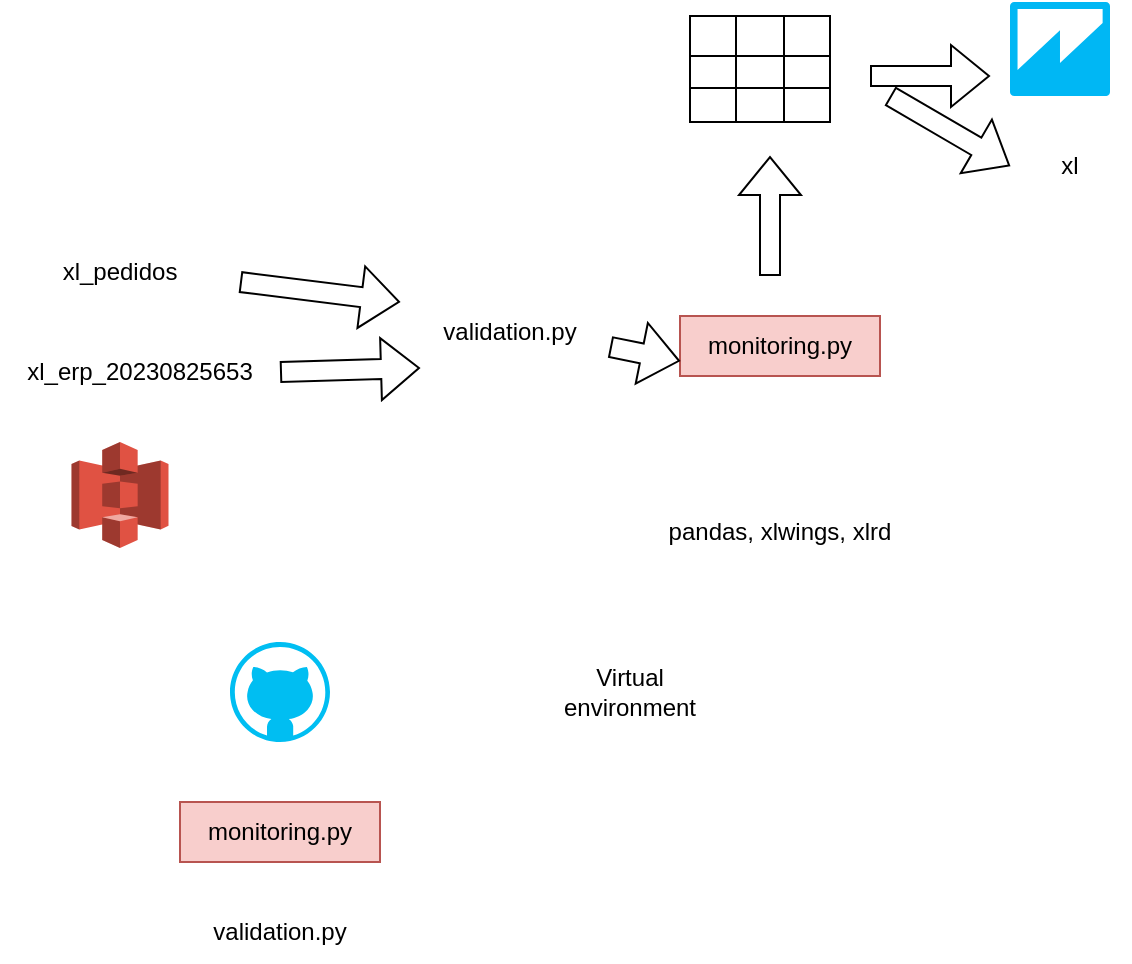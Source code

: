<mxfile version="24.7.6">
  <diagram name="Page-1" id="f-uisQbhkdSaIHGBwfL-">
    <mxGraphModel dx="898" dy="590" grid="1" gridSize="10" guides="1" tooltips="1" connect="1" arrows="1" fold="1" page="1" pageScale="1" pageWidth="850" pageHeight="1100" math="0" shadow="0">
      <root>
        <mxCell id="0" />
        <mxCell id="1" parent="0" />
        <mxCell id="hCPEfPg-iWk2_4fG2lsy-2" value="monitoring.py" style="text;html=1;align=center;verticalAlign=middle;whiteSpace=wrap;rounded=0;fillColor=#f8cecc;strokeColor=#b85450;" parent="1" vertex="1">
          <mxGeometry x="420" y="187" width="100" height="30" as="geometry" />
        </mxCell>
        <mxCell id="hCPEfPg-iWk2_4fG2lsy-4" value="xl_pedidos" style="text;html=1;align=center;verticalAlign=middle;whiteSpace=wrap;rounded=0;" parent="1" vertex="1">
          <mxGeometry x="110" y="150" width="60" height="30" as="geometry" />
        </mxCell>
        <mxCell id="hCPEfPg-iWk2_4fG2lsy-5" value="xl_erp_20230825653" style="text;html=1;align=center;verticalAlign=middle;whiteSpace=wrap;rounded=0;" parent="1" vertex="1">
          <mxGeometry x="80" y="200" width="140" height="30" as="geometry" />
        </mxCell>
        <mxCell id="hCPEfPg-iWk2_4fG2lsy-6" value="" style="shape=flexArrow;endArrow=classic;html=1;rounded=0;" parent="1" edge="1">
          <mxGeometry width="50" height="50" relative="1" as="geometry">
            <mxPoint x="200" y="170" as="sourcePoint" />
            <mxPoint x="280" y="180" as="targetPoint" />
          </mxGeometry>
        </mxCell>
        <mxCell id="hCPEfPg-iWk2_4fG2lsy-7" value="" style="shape=flexArrow;endArrow=classic;html=1;rounded=0;exitX=1;exitY=0.5;exitDx=0;exitDy=0;" parent="1" source="hCPEfPg-iWk2_4fG2lsy-5" edge="1">
          <mxGeometry width="50" height="50" relative="1" as="geometry">
            <mxPoint x="260" y="220" as="sourcePoint" />
            <mxPoint x="290" y="213" as="targetPoint" />
          </mxGeometry>
        </mxCell>
        <mxCell id="hCPEfPg-iWk2_4fG2lsy-8" value="" style="outlineConnect=0;dashed=0;verticalLabelPosition=bottom;verticalAlign=top;align=center;html=1;shape=mxgraph.aws3.s3;fillColor=#E05243;gradientColor=none;" parent="1" vertex="1">
          <mxGeometry x="115.75" y="250" width="48.5" height="53" as="geometry" />
        </mxCell>
        <mxCell id="hCPEfPg-iWk2_4fG2lsy-12" value="" style="shape=table;startSize=0;container=1;collapsible=0;childLayout=tableLayout;fontSize=16;" parent="1" vertex="1">
          <mxGeometry x="425" y="37" width="70" height="53" as="geometry" />
        </mxCell>
        <mxCell id="hCPEfPg-iWk2_4fG2lsy-13" value="" style="shape=tableRow;horizontal=0;startSize=0;swimlaneHead=0;swimlaneBody=0;strokeColor=inherit;top=0;left=0;bottom=0;right=0;collapsible=0;dropTarget=0;fillColor=none;points=[[0,0.5],[1,0.5]];portConstraint=eastwest;fontSize=16;" parent="hCPEfPg-iWk2_4fG2lsy-12" vertex="1">
          <mxGeometry width="70" height="20" as="geometry" />
        </mxCell>
        <mxCell id="hCPEfPg-iWk2_4fG2lsy-14" value="" style="shape=partialRectangle;html=1;whiteSpace=wrap;connectable=0;strokeColor=inherit;overflow=hidden;fillColor=none;top=0;left=0;bottom=0;right=0;pointerEvents=1;fontSize=16;" parent="hCPEfPg-iWk2_4fG2lsy-13" vertex="1">
          <mxGeometry width="23" height="20" as="geometry">
            <mxRectangle width="23" height="20" as="alternateBounds" />
          </mxGeometry>
        </mxCell>
        <mxCell id="hCPEfPg-iWk2_4fG2lsy-15" value="" style="shape=partialRectangle;html=1;whiteSpace=wrap;connectable=0;strokeColor=inherit;overflow=hidden;fillColor=none;top=0;left=0;bottom=0;right=0;pointerEvents=1;fontSize=16;" parent="hCPEfPg-iWk2_4fG2lsy-13" vertex="1">
          <mxGeometry x="23" width="24" height="20" as="geometry">
            <mxRectangle width="24" height="20" as="alternateBounds" />
          </mxGeometry>
        </mxCell>
        <mxCell id="hCPEfPg-iWk2_4fG2lsy-16" value="" style="shape=partialRectangle;html=1;whiteSpace=wrap;connectable=0;strokeColor=inherit;overflow=hidden;fillColor=none;top=0;left=0;bottom=0;right=0;pointerEvents=1;fontSize=16;" parent="hCPEfPg-iWk2_4fG2lsy-13" vertex="1">
          <mxGeometry x="47" width="23" height="20" as="geometry">
            <mxRectangle width="23" height="20" as="alternateBounds" />
          </mxGeometry>
        </mxCell>
        <mxCell id="hCPEfPg-iWk2_4fG2lsy-17" value="" style="shape=tableRow;horizontal=0;startSize=0;swimlaneHead=0;swimlaneBody=0;strokeColor=inherit;top=0;left=0;bottom=0;right=0;collapsible=0;dropTarget=0;fillColor=none;points=[[0,0.5],[1,0.5]];portConstraint=eastwest;fontSize=16;" parent="hCPEfPg-iWk2_4fG2lsy-12" vertex="1">
          <mxGeometry y="20" width="70" height="16" as="geometry" />
        </mxCell>
        <mxCell id="hCPEfPg-iWk2_4fG2lsy-18" value="" style="shape=partialRectangle;html=1;whiteSpace=wrap;connectable=0;strokeColor=inherit;overflow=hidden;fillColor=none;top=0;left=0;bottom=0;right=0;pointerEvents=1;fontSize=16;" parent="hCPEfPg-iWk2_4fG2lsy-17" vertex="1">
          <mxGeometry width="23" height="16" as="geometry">
            <mxRectangle width="23" height="16" as="alternateBounds" />
          </mxGeometry>
        </mxCell>
        <mxCell id="hCPEfPg-iWk2_4fG2lsy-19" value="" style="shape=partialRectangle;html=1;whiteSpace=wrap;connectable=0;strokeColor=inherit;overflow=hidden;fillColor=none;top=0;left=0;bottom=0;right=0;pointerEvents=1;fontSize=16;" parent="hCPEfPg-iWk2_4fG2lsy-17" vertex="1">
          <mxGeometry x="23" width="24" height="16" as="geometry">
            <mxRectangle width="24" height="16" as="alternateBounds" />
          </mxGeometry>
        </mxCell>
        <mxCell id="hCPEfPg-iWk2_4fG2lsy-20" value="" style="shape=partialRectangle;html=1;whiteSpace=wrap;connectable=0;strokeColor=inherit;overflow=hidden;fillColor=none;top=0;left=0;bottom=0;right=0;pointerEvents=1;fontSize=16;" parent="hCPEfPg-iWk2_4fG2lsy-17" vertex="1">
          <mxGeometry x="47" width="23" height="16" as="geometry">
            <mxRectangle width="23" height="16" as="alternateBounds" />
          </mxGeometry>
        </mxCell>
        <mxCell id="hCPEfPg-iWk2_4fG2lsy-21" value="" style="shape=tableRow;horizontal=0;startSize=0;swimlaneHead=0;swimlaneBody=0;strokeColor=inherit;top=0;left=0;bottom=0;right=0;collapsible=0;dropTarget=0;fillColor=none;points=[[0,0.5],[1,0.5]];portConstraint=eastwest;fontSize=16;" parent="hCPEfPg-iWk2_4fG2lsy-12" vertex="1">
          <mxGeometry y="36" width="70" height="17" as="geometry" />
        </mxCell>
        <mxCell id="hCPEfPg-iWk2_4fG2lsy-22" value="" style="shape=partialRectangle;html=1;whiteSpace=wrap;connectable=0;strokeColor=inherit;overflow=hidden;fillColor=none;top=0;left=0;bottom=0;right=0;pointerEvents=1;fontSize=16;" parent="hCPEfPg-iWk2_4fG2lsy-21" vertex="1">
          <mxGeometry width="23" height="17" as="geometry">
            <mxRectangle width="23" height="17" as="alternateBounds" />
          </mxGeometry>
        </mxCell>
        <mxCell id="hCPEfPg-iWk2_4fG2lsy-23" value="" style="shape=partialRectangle;html=1;whiteSpace=wrap;connectable=0;strokeColor=inherit;overflow=hidden;fillColor=none;top=0;left=0;bottom=0;right=0;pointerEvents=1;fontSize=16;" parent="hCPEfPg-iWk2_4fG2lsy-21" vertex="1">
          <mxGeometry x="23" width="24" height="17" as="geometry">
            <mxRectangle width="24" height="17" as="alternateBounds" />
          </mxGeometry>
        </mxCell>
        <mxCell id="hCPEfPg-iWk2_4fG2lsy-24" value="" style="shape=partialRectangle;html=1;whiteSpace=wrap;connectable=0;strokeColor=inherit;overflow=hidden;fillColor=none;top=0;left=0;bottom=0;right=0;pointerEvents=1;fontSize=16;" parent="hCPEfPg-iWk2_4fG2lsy-21" vertex="1">
          <mxGeometry x="47" width="23" height="17" as="geometry">
            <mxRectangle width="23" height="17" as="alternateBounds" />
          </mxGeometry>
        </mxCell>
        <mxCell id="hCPEfPg-iWk2_4fG2lsy-25" value="" style="shape=flexArrow;endArrow=classic;html=1;rounded=0;" parent="1" edge="1">
          <mxGeometry width="50" height="50" relative="1" as="geometry">
            <mxPoint x="465" y="167" as="sourcePoint" />
            <mxPoint x="465" y="107" as="targetPoint" />
          </mxGeometry>
        </mxCell>
        <mxCell id="hCPEfPg-iWk2_4fG2lsy-26" value="" style="outlineConnect=0;dashed=0;verticalLabelPosition=bottom;verticalAlign=top;align=center;html=1;shape=mxgraph.aws3.quicksight;fillColor=#00B7F4;gradientColor=none;" parent="1" vertex="1">
          <mxGeometry x="585" y="30" width="50" height="47" as="geometry" />
        </mxCell>
        <mxCell id="hCPEfPg-iWk2_4fG2lsy-27" value="xl" style="text;html=1;align=center;verticalAlign=middle;whiteSpace=wrap;rounded=0;" parent="1" vertex="1">
          <mxGeometry x="585" y="97" width="60" height="30" as="geometry" />
        </mxCell>
        <mxCell id="hCPEfPg-iWk2_4fG2lsy-28" value="" style="shape=flexArrow;endArrow=classic;html=1;rounded=0;" parent="1" edge="1">
          <mxGeometry width="50" height="50" relative="1" as="geometry">
            <mxPoint x="515" y="67" as="sourcePoint" />
            <mxPoint x="575" y="67" as="targetPoint" />
          </mxGeometry>
        </mxCell>
        <mxCell id="hCPEfPg-iWk2_4fG2lsy-29" value="" style="shape=flexArrow;endArrow=classic;html=1;rounded=0;entryX=0;entryY=0.5;entryDx=0;entryDy=0;" parent="1" target="hCPEfPg-iWk2_4fG2lsy-27" edge="1">
          <mxGeometry width="50" height="50" relative="1" as="geometry">
            <mxPoint x="525" y="77" as="sourcePoint" />
            <mxPoint x="585" y="77" as="targetPoint" />
          </mxGeometry>
        </mxCell>
        <mxCell id="hCPEfPg-iWk2_4fG2lsy-30" value="validation.py" style="text;html=1;align=center;verticalAlign=middle;whiteSpace=wrap;rounded=0;" parent="1" vertex="1">
          <mxGeometry x="285" y="180" width="100" height="30" as="geometry" />
        </mxCell>
        <mxCell id="hCPEfPg-iWk2_4fG2lsy-31" value="" style="shape=flexArrow;endArrow=classic;html=1;rounded=0;exitX=1;exitY=0.75;exitDx=0;exitDy=0;entryX=0;entryY=0.75;entryDx=0;entryDy=0;" parent="1" source="hCPEfPg-iWk2_4fG2lsy-30" target="hCPEfPg-iWk2_4fG2lsy-2" edge="1">
          <mxGeometry width="50" height="50" relative="1" as="geometry">
            <mxPoint x="475" y="177" as="sourcePoint" />
            <mxPoint x="475" y="117" as="targetPoint" />
          </mxGeometry>
        </mxCell>
        <mxCell id="hCPEfPg-iWk2_4fG2lsy-32" value="pandas, xlwings, xlrd" style="text;html=1;align=center;verticalAlign=middle;whiteSpace=wrap;rounded=0;" parent="1" vertex="1">
          <mxGeometry x="390" y="280" width="160" height="30" as="geometry" />
        </mxCell>
        <mxCell id="hCPEfPg-iWk2_4fG2lsy-33" value="monitoring.py" style="text;html=1;align=center;verticalAlign=middle;whiteSpace=wrap;rounded=0;fillColor=#f8cecc;strokeColor=#b85450;" parent="1" vertex="1">
          <mxGeometry x="170" y="430" width="100" height="30" as="geometry" />
        </mxCell>
        <mxCell id="hCPEfPg-iWk2_4fG2lsy-34" value="validation.py" style="text;html=1;align=center;verticalAlign=middle;whiteSpace=wrap;rounded=0;" parent="1" vertex="1">
          <mxGeometry x="170" y="480" width="100" height="30" as="geometry" />
        </mxCell>
        <mxCell id="hCPEfPg-iWk2_4fG2lsy-35" value="" style="verticalLabelPosition=bottom;html=1;verticalAlign=top;align=center;strokeColor=none;fillColor=#00BEF2;shape=mxgraph.azure.github_code;pointerEvents=1;" parent="1" vertex="1">
          <mxGeometry x="195" y="350" width="50" height="50" as="geometry" />
        </mxCell>
        <mxCell id="hCPEfPg-iWk2_4fG2lsy-36" value="Virtual environment" style="text;html=1;align=center;verticalAlign=middle;whiteSpace=wrap;rounded=0;" parent="1" vertex="1">
          <mxGeometry x="365" y="360" width="60" height="30" as="geometry" />
        </mxCell>
      </root>
    </mxGraphModel>
  </diagram>
</mxfile>
